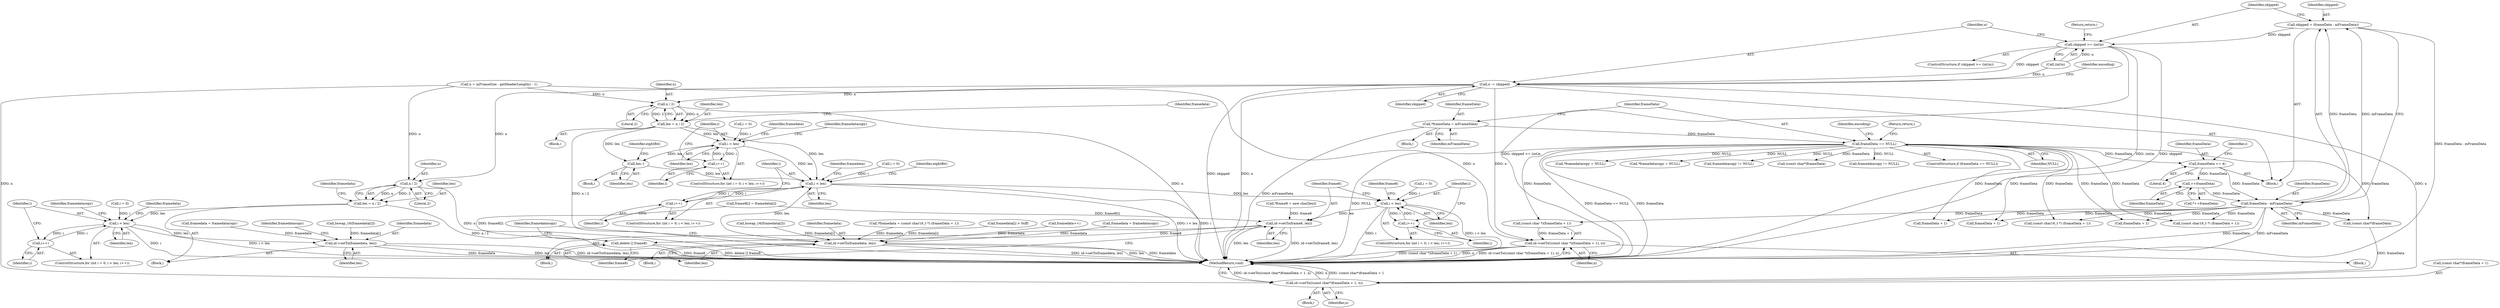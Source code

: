 digraph "1_Android_6d0249be2275fd4086783f259f4e2c54722a7c55_0@integer" {
"1000200" [label="(Call,skipped = (frameData - mFrameData))"];
"1000202" [label="(Call,frameData - mFrameData)"];
"1000179" [label="(Call,frameData += 4)"];
"1000111" [label="(Call,frameData == NULL)"];
"1000107" [label="(Call,*frameData = mFrameData)"];
"1000196" [label="(Call,++frameData)"];
"1000206" [label="(Call,skipped >= (int)n)"];
"1000213" [label="(Call,n -= skipped)"];
"1000221" [label="(Call,id->setTo((const char*)frameData + 1, n))"];
"1000234" [label="(Call,id->setTo((const char *)(frameData + 1), n))"];
"1000250" [label="(Call,n / 2)"];
"1000248" [label="(Call,len = n / 2)"];
"1000274" [label="(Call,i < len)"];
"1000277" [label="(Call,i++)"];
"1000291" [label="(Call,id->setTo(framedata, len))"];
"1000310" [label="(Call,n / 2)"];
"1000308" [label="(Call,len = n / 2)"];
"1000340" [label="(Call,i < len)"];
"1000343" [label="(Call,i++)"];
"1000365" [label="(Call,len--)"];
"1000376" [label="(Call,i < len)"];
"1000379" [label="(Call,i++)"];
"1000406" [label="(Call,i < len)"];
"1000409" [label="(Call,i++)"];
"1000419" [label="(Call,id->setTo(frame8, len))"];
"1000422" [label="(Call,delete [] frame8)"];
"1000426" [label="(Call,id->setTo(framedata, len))"];
"1000180" [label="(Identifier,frameData)"];
"1000350" [label="(Call,bswap_16(framedata[i]))"];
"1000295" [label="(Call,framedatacopy != NULL)"];
"1000169" [label="(Call,n = mFrameSize - getHeaderLength() - 1)"];
"1000407" [label="(Identifier,i)"];
"1000362" [label="(Block,)"];
"1000419" [label="(Call,id->setTo(frame8, len))"];
"1000235" [label="(Call,(const char *)(frameData + 1))"];
"1000233" [label="(Block,)"];
"1000246" [label="(Block,)"];
"1000213" [label="(Call,n -= skipped)"];
"1000276" [label="(Identifier,len)"];
"1000431" [label="(Identifier,framedatacopy)"];
"1000274" [label="(Call,i < len)"];
"1000256" [label="(Call,(const char16_t *) (frameData + 1))"];
"1000312" [label="(Literal,2)"];
"1000427" [label="(Identifier,framedata)"];
"1000308" [label="(Call,len = n / 2)"];
"1000112" [label="(Identifier,frameData)"];
"1000107" [label="(Call,*frameData = mFrameData)"];
"1000203" [label="(Identifier,frameData)"];
"1000414" [label="(Identifier,frame8)"];
"1000212" [label="(Return,return;)"];
"1000197" [label="(Identifier,frameData)"];
"1000269" [label="(ControlStructure,for (int i = 0; i < len; i++))"];
"1000220" [label="(Block,)"];
"1000277" [label="(Call,i++)"];
"1000376" [label="(Call,i < len)"];
"1000421" [label="(Identifier,len)"];
"1000196" [label="(Call,++frameData)"];
"1000234" [label="(Call,id->setTo((const char *)(frameData + 1), n))"];
"1000403" [label="(Call,i = 0)"];
"1000288" [label="(Call,framedata = framedatacopy)"];
"1000343" [label="(Call,i++)"];
"1000214" [label="(Identifier,n)"];
"1000296" [label="(Identifier,framedatacopy)"];
"1000410" [label="(Identifier,i)"];
"1000155" [label="(Call,(const char*)frameData)"];
"1000412" [label="(Call,frame8[i] = framedata[i])"];
"1000275" [label="(Identifier,i)"];
"1000208" [label="(Call,(int)n)"];
"1000181" [label="(Literal,4)"];
"1000379" [label="(Call,i++)"];
"1000206" [label="(Call,skipped >= (int)n)"];
"1000309" [label="(Identifier,len)"];
"1000420" [label="(Identifier,frame8)"];
"1000430" [label="(Call,framedatacopy != NULL)"];
"1000258" [label="(Call,frameData + 1)"];
"1000111" [label="(Call,frameData == NULL)"];
"1000340" [label="(Call,i < len)"];
"1000385" [label="(Identifier,framedata)"];
"1000284" [label="(Call,bswap_16(framedata[i]))"];
"1000373" [label="(Call,i = 0)"];
"1000337" [label="(Call,i = 0)"];
"1000250" [label="(Call,n / 2)"];
"1000423" [label="(Identifier,frame8)"];
"1000316" [label="(Call,(const char16_t *) (frameData + 1))"];
"1000314" [label="(Call,*framedata = (const char16_t *) (frameData + 1))"];
"1000227" [label="(Identifier,n)"];
"1000109" [label="(Identifier,mFrameData)"];
"1000365" [label="(Call,len--)"];
"1000425" [label="(Block,)"];
"1000406" [label="(Call,i < len)"];
"1000371" [label="(ControlStructure,for (int i = 0; i < len; i++))"];
"1000251" [label="(Identifier,n)"];
"1000342" [label="(Identifier,len)"];
"1000401" [label="(ControlStructure,for (int i = 0; i < len; i++))"];
"1000426" [label="(Call,id->setTo(framedata, len))"];
"1000110" [label="(ControlStructure,if (frameData == NULL))"];
"1000282" [label="(Identifier,framedatacopy)"];
"1000380" [label="(Identifier,i)"];
"1000377" [label="(Identifier,i)"];
"1000248" [label="(Call,len = n / 2)"];
"1000271" [label="(Call,i = 0)"];
"1000378" [label="(Identifier,len)"];
"1000204" [label="(Identifier,mFrameData)"];
"1000292" [label="(Identifier,framedata)"];
"1000436" [label="(MethodReturn,void)"];
"1000335" [label="(ControlStructure,for (int i = 0; i < len; i++))"];
"1000223" [label="(Call,(const char*)frameData)"];
"1000344" [label="(Identifier,i)"];
"1000195" [label="(Call,*++frameData)"];
"1000113" [label="(Identifier,NULL)"];
"1000237" [label="(Call,frameData + 1)"];
"1000240" [label="(Identifier,n)"];
"1000293" [label="(Identifier,len)"];
"1000394" [label="(Identifier,eightBit)"];
"1000202" [label="(Call,frameData - mFrameData)"];
"1000201" [label="(Identifier,skipped)"];
"1000341" [label="(Identifier,i)"];
"1000395" [label="(Block,)"];
"1000383" [label="(Call,framedata[i] > 0xff)"];
"1000322" [label="(Call,*framedatacopy = NULL)"];
"1000408" [label="(Identifier,len)"];
"1000249" [label="(Identifier,len)"];
"1000222" [label="(Call,(const char*)frameData + 1)"];
"1000118" [label="(Identifier,encoding)"];
"1000289" [label="(Identifier,framedata)"];
"1000205" [label="(ControlStructure,if (skipped >= (int)n))"];
"1000409" [label="(Call,i++)"];
"1000184" [label="(Identifier,i)"];
"1000318" [label="(Call,frameData + 1)"];
"1000315" [label="(Identifier,framedata)"];
"1000278" [label="(Identifier,i)"];
"1000103" [label="(Block,)"];
"1000428" [label="(Identifier,len)"];
"1000221" [label="(Call,id->setTo((const char*)frameData + 1, n))"];
"1000215" [label="(Identifier,skipped)"];
"1000355" [label="(Identifier,framedata)"];
"1000311" [label="(Identifier,n)"];
"1000363" [label="(Call,framedata++)"];
"1000369" [label="(Identifier,eightBit)"];
"1000310" [label="(Call,n / 2)"];
"1000200" [label="(Call,skipped = (frameData - mFrameData))"];
"1000207" [label="(Identifier,skipped)"];
"1000179" [label="(Call,frameData += 4)"];
"1000262" [label="(Call,*framedatacopy = NULL)"];
"1000397" [label="(Call,*frame8 = new char[len])"];
"1000178" [label="(Block,)"];
"1000108" [label="(Identifier,frameData)"];
"1000291" [label="(Call,id->setTo(framedata, len))"];
"1000115" [label="(Return,return;)"];
"1000348" [label="(Identifier,framedatacopy)"];
"1000306" [label="(Block,)"];
"1000422" [label="(Call,delete [] frame8)"];
"1000354" [label="(Call,framedata = framedatacopy)"];
"1000218" [label="(Identifier,encoding)"];
"1000252" [label="(Literal,2)"];
"1000366" [label="(Identifier,len)"];
"1000255" [label="(Identifier,framedata)"];
"1000200" -> "1000178"  [label="AST: "];
"1000200" -> "1000202"  [label="CFG: "];
"1000201" -> "1000200"  [label="AST: "];
"1000202" -> "1000200"  [label="AST: "];
"1000207" -> "1000200"  [label="CFG: "];
"1000200" -> "1000436"  [label="DDG: frameData - mFrameData"];
"1000202" -> "1000200"  [label="DDG: frameData"];
"1000202" -> "1000200"  [label="DDG: mFrameData"];
"1000200" -> "1000206"  [label="DDG: skipped"];
"1000202" -> "1000204"  [label="CFG: "];
"1000203" -> "1000202"  [label="AST: "];
"1000204" -> "1000202"  [label="AST: "];
"1000202" -> "1000436"  [label="DDG: frameData"];
"1000202" -> "1000436"  [label="DDG: mFrameData"];
"1000179" -> "1000202"  [label="DDG: frameData"];
"1000196" -> "1000202"  [label="DDG: frameData"];
"1000202" -> "1000223"  [label="DDG: frameData"];
"1000202" -> "1000235"  [label="DDG: frameData"];
"1000202" -> "1000237"  [label="DDG: frameData"];
"1000202" -> "1000256"  [label="DDG: frameData"];
"1000202" -> "1000258"  [label="DDG: frameData"];
"1000202" -> "1000316"  [label="DDG: frameData"];
"1000202" -> "1000318"  [label="DDG: frameData"];
"1000179" -> "1000178"  [label="AST: "];
"1000179" -> "1000181"  [label="CFG: "];
"1000180" -> "1000179"  [label="AST: "];
"1000181" -> "1000179"  [label="AST: "];
"1000184" -> "1000179"  [label="CFG: "];
"1000111" -> "1000179"  [label="DDG: frameData"];
"1000179" -> "1000196"  [label="DDG: frameData"];
"1000111" -> "1000110"  [label="AST: "];
"1000111" -> "1000113"  [label="CFG: "];
"1000112" -> "1000111"  [label="AST: "];
"1000113" -> "1000111"  [label="AST: "];
"1000115" -> "1000111"  [label="CFG: "];
"1000118" -> "1000111"  [label="CFG: "];
"1000111" -> "1000436"  [label="DDG: frameData"];
"1000111" -> "1000436"  [label="DDG: NULL"];
"1000111" -> "1000436"  [label="DDG: frameData == NULL"];
"1000107" -> "1000111"  [label="DDG: frameData"];
"1000111" -> "1000155"  [label="DDG: frameData"];
"1000111" -> "1000223"  [label="DDG: frameData"];
"1000111" -> "1000235"  [label="DDG: frameData"];
"1000111" -> "1000237"  [label="DDG: frameData"];
"1000111" -> "1000256"  [label="DDG: frameData"];
"1000111" -> "1000258"  [label="DDG: frameData"];
"1000111" -> "1000262"  [label="DDG: NULL"];
"1000111" -> "1000295"  [label="DDG: NULL"];
"1000111" -> "1000316"  [label="DDG: frameData"];
"1000111" -> "1000318"  [label="DDG: frameData"];
"1000111" -> "1000322"  [label="DDG: NULL"];
"1000111" -> "1000430"  [label="DDG: NULL"];
"1000107" -> "1000103"  [label="AST: "];
"1000107" -> "1000109"  [label="CFG: "];
"1000108" -> "1000107"  [label="AST: "];
"1000109" -> "1000107"  [label="AST: "];
"1000112" -> "1000107"  [label="CFG: "];
"1000107" -> "1000436"  [label="DDG: mFrameData"];
"1000196" -> "1000195"  [label="AST: "];
"1000196" -> "1000197"  [label="CFG: "];
"1000197" -> "1000196"  [label="AST: "];
"1000195" -> "1000196"  [label="CFG: "];
"1000206" -> "1000205"  [label="AST: "];
"1000206" -> "1000208"  [label="CFG: "];
"1000207" -> "1000206"  [label="AST: "];
"1000208" -> "1000206"  [label="AST: "];
"1000212" -> "1000206"  [label="CFG: "];
"1000214" -> "1000206"  [label="CFG: "];
"1000206" -> "1000436"  [label="DDG: skipped >= (int)n"];
"1000206" -> "1000436"  [label="DDG: (int)n"];
"1000206" -> "1000436"  [label="DDG: skipped"];
"1000208" -> "1000206"  [label="DDG: n"];
"1000206" -> "1000213"  [label="DDG: skipped"];
"1000213" -> "1000178"  [label="AST: "];
"1000213" -> "1000215"  [label="CFG: "];
"1000214" -> "1000213"  [label="AST: "];
"1000215" -> "1000213"  [label="AST: "];
"1000218" -> "1000213"  [label="CFG: "];
"1000213" -> "1000436"  [label="DDG: n"];
"1000213" -> "1000436"  [label="DDG: skipped"];
"1000208" -> "1000213"  [label="DDG: n"];
"1000213" -> "1000221"  [label="DDG: n"];
"1000213" -> "1000234"  [label="DDG: n"];
"1000213" -> "1000250"  [label="DDG: n"];
"1000213" -> "1000310"  [label="DDG: n"];
"1000221" -> "1000220"  [label="AST: "];
"1000221" -> "1000227"  [label="CFG: "];
"1000222" -> "1000221"  [label="AST: "];
"1000227" -> "1000221"  [label="AST: "];
"1000436" -> "1000221"  [label="CFG: "];
"1000221" -> "1000436"  [label="DDG: id->setTo((const char*)frameData + 1, n)"];
"1000221" -> "1000436"  [label="DDG: n"];
"1000221" -> "1000436"  [label="DDG: (const char*)frameData + 1"];
"1000223" -> "1000221"  [label="DDG: frameData"];
"1000169" -> "1000221"  [label="DDG: n"];
"1000234" -> "1000233"  [label="AST: "];
"1000234" -> "1000240"  [label="CFG: "];
"1000235" -> "1000234"  [label="AST: "];
"1000240" -> "1000234"  [label="AST: "];
"1000436" -> "1000234"  [label="CFG: "];
"1000234" -> "1000436"  [label="DDG: (const char *)(frameData + 1)"];
"1000234" -> "1000436"  [label="DDG: n"];
"1000234" -> "1000436"  [label="DDG: id->setTo((const char *)(frameData + 1), n)"];
"1000235" -> "1000234"  [label="DDG: frameData + 1"];
"1000169" -> "1000234"  [label="DDG: n"];
"1000250" -> "1000248"  [label="AST: "];
"1000250" -> "1000252"  [label="CFG: "];
"1000251" -> "1000250"  [label="AST: "];
"1000252" -> "1000250"  [label="AST: "];
"1000248" -> "1000250"  [label="CFG: "];
"1000250" -> "1000436"  [label="DDG: n"];
"1000250" -> "1000248"  [label="DDG: n"];
"1000250" -> "1000248"  [label="DDG: 2"];
"1000169" -> "1000250"  [label="DDG: n"];
"1000248" -> "1000246"  [label="AST: "];
"1000249" -> "1000248"  [label="AST: "];
"1000255" -> "1000248"  [label="CFG: "];
"1000248" -> "1000436"  [label="DDG: n / 2"];
"1000248" -> "1000274"  [label="DDG: len"];
"1000274" -> "1000269"  [label="AST: "];
"1000274" -> "1000276"  [label="CFG: "];
"1000275" -> "1000274"  [label="AST: "];
"1000276" -> "1000274"  [label="AST: "];
"1000282" -> "1000274"  [label="CFG: "];
"1000289" -> "1000274"  [label="CFG: "];
"1000274" -> "1000436"  [label="DDG: i"];
"1000274" -> "1000436"  [label="DDG: i < len"];
"1000277" -> "1000274"  [label="DDG: i"];
"1000271" -> "1000274"  [label="DDG: i"];
"1000274" -> "1000277"  [label="DDG: i"];
"1000274" -> "1000291"  [label="DDG: len"];
"1000277" -> "1000269"  [label="AST: "];
"1000277" -> "1000278"  [label="CFG: "];
"1000278" -> "1000277"  [label="AST: "];
"1000275" -> "1000277"  [label="CFG: "];
"1000291" -> "1000246"  [label="AST: "];
"1000291" -> "1000293"  [label="CFG: "];
"1000292" -> "1000291"  [label="AST: "];
"1000293" -> "1000291"  [label="AST: "];
"1000296" -> "1000291"  [label="CFG: "];
"1000291" -> "1000436"  [label="DDG: id->setTo(framedata, len)"];
"1000291" -> "1000436"  [label="DDG: framedata"];
"1000291" -> "1000436"  [label="DDG: len"];
"1000284" -> "1000291"  [label="DDG: framedata[i]"];
"1000288" -> "1000291"  [label="DDG: framedata"];
"1000310" -> "1000308"  [label="AST: "];
"1000310" -> "1000312"  [label="CFG: "];
"1000311" -> "1000310"  [label="AST: "];
"1000312" -> "1000310"  [label="AST: "];
"1000308" -> "1000310"  [label="CFG: "];
"1000310" -> "1000436"  [label="DDG: n"];
"1000310" -> "1000308"  [label="DDG: n"];
"1000310" -> "1000308"  [label="DDG: 2"];
"1000169" -> "1000310"  [label="DDG: n"];
"1000308" -> "1000306"  [label="AST: "];
"1000309" -> "1000308"  [label="AST: "];
"1000315" -> "1000308"  [label="CFG: "];
"1000308" -> "1000436"  [label="DDG: n / 2"];
"1000308" -> "1000340"  [label="DDG: len"];
"1000308" -> "1000365"  [label="DDG: len"];
"1000308" -> "1000376"  [label="DDG: len"];
"1000340" -> "1000335"  [label="AST: "];
"1000340" -> "1000342"  [label="CFG: "];
"1000341" -> "1000340"  [label="AST: "];
"1000342" -> "1000340"  [label="AST: "];
"1000348" -> "1000340"  [label="CFG: "];
"1000355" -> "1000340"  [label="CFG: "];
"1000343" -> "1000340"  [label="DDG: i"];
"1000337" -> "1000340"  [label="DDG: i"];
"1000340" -> "1000343"  [label="DDG: i"];
"1000340" -> "1000365"  [label="DDG: len"];
"1000340" -> "1000376"  [label="DDG: len"];
"1000343" -> "1000335"  [label="AST: "];
"1000343" -> "1000344"  [label="CFG: "];
"1000344" -> "1000343"  [label="AST: "];
"1000341" -> "1000343"  [label="CFG: "];
"1000365" -> "1000362"  [label="AST: "];
"1000365" -> "1000366"  [label="CFG: "];
"1000366" -> "1000365"  [label="AST: "];
"1000369" -> "1000365"  [label="CFG: "];
"1000365" -> "1000376"  [label="DDG: len"];
"1000376" -> "1000371"  [label="AST: "];
"1000376" -> "1000378"  [label="CFG: "];
"1000377" -> "1000376"  [label="AST: "];
"1000378" -> "1000376"  [label="AST: "];
"1000385" -> "1000376"  [label="CFG: "];
"1000394" -> "1000376"  [label="CFG: "];
"1000376" -> "1000436"  [label="DDG: i < len"];
"1000376" -> "1000436"  [label="DDG: i"];
"1000379" -> "1000376"  [label="DDG: i"];
"1000373" -> "1000376"  [label="DDG: i"];
"1000376" -> "1000379"  [label="DDG: i"];
"1000376" -> "1000406"  [label="DDG: len"];
"1000376" -> "1000426"  [label="DDG: len"];
"1000379" -> "1000371"  [label="AST: "];
"1000379" -> "1000380"  [label="CFG: "];
"1000380" -> "1000379"  [label="AST: "];
"1000377" -> "1000379"  [label="CFG: "];
"1000406" -> "1000401"  [label="AST: "];
"1000406" -> "1000408"  [label="CFG: "];
"1000407" -> "1000406"  [label="AST: "];
"1000408" -> "1000406"  [label="AST: "];
"1000414" -> "1000406"  [label="CFG: "];
"1000420" -> "1000406"  [label="CFG: "];
"1000406" -> "1000436"  [label="DDG: i"];
"1000406" -> "1000436"  [label="DDG: i < len"];
"1000403" -> "1000406"  [label="DDG: i"];
"1000409" -> "1000406"  [label="DDG: i"];
"1000406" -> "1000409"  [label="DDG: i"];
"1000406" -> "1000419"  [label="DDG: len"];
"1000409" -> "1000401"  [label="AST: "];
"1000409" -> "1000410"  [label="CFG: "];
"1000410" -> "1000409"  [label="AST: "];
"1000407" -> "1000409"  [label="CFG: "];
"1000419" -> "1000395"  [label="AST: "];
"1000419" -> "1000421"  [label="CFG: "];
"1000420" -> "1000419"  [label="AST: "];
"1000421" -> "1000419"  [label="AST: "];
"1000423" -> "1000419"  [label="CFG: "];
"1000419" -> "1000436"  [label="DDG: len"];
"1000419" -> "1000436"  [label="DDG: id->setTo(frame8, len)"];
"1000397" -> "1000419"  [label="DDG: frame8"];
"1000412" -> "1000419"  [label="DDG: frame8[i]"];
"1000419" -> "1000422"  [label="DDG: frame8"];
"1000422" -> "1000395"  [label="AST: "];
"1000422" -> "1000423"  [label="CFG: "];
"1000423" -> "1000422"  [label="AST: "];
"1000431" -> "1000422"  [label="CFG: "];
"1000422" -> "1000436"  [label="DDG: frame8"];
"1000422" -> "1000436"  [label="DDG: delete [] frame8"];
"1000412" -> "1000422"  [label="DDG: frame8[i]"];
"1000426" -> "1000425"  [label="AST: "];
"1000426" -> "1000428"  [label="CFG: "];
"1000427" -> "1000426"  [label="AST: "];
"1000428" -> "1000426"  [label="AST: "];
"1000431" -> "1000426"  [label="CFG: "];
"1000426" -> "1000436"  [label="DDG: len"];
"1000426" -> "1000436"  [label="DDG: framedata"];
"1000426" -> "1000436"  [label="DDG: id->setTo(framedata, len)"];
"1000314" -> "1000426"  [label="DDG: framedata"];
"1000350" -> "1000426"  [label="DDG: framedata[i]"];
"1000383" -> "1000426"  [label="DDG: framedata[i]"];
"1000363" -> "1000426"  [label="DDG: framedata"];
"1000354" -> "1000426"  [label="DDG: framedata"];
}

